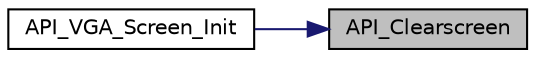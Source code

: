 digraph "API_Clearscreen"
{
 // LATEX_PDF_SIZE
  edge [fontname="Helvetica",fontsize="10",labelfontname="Helvetica",labelfontsize="10"];
  node [fontname="Helvetica",fontsize="10",shape=record];
  rankdir="RL";
  Node1 [label="API_Clearscreen",height=0.2,width=0.4,color="black", fillcolor="grey75", style="filled", fontcolor="black",tooltip="This function clears the screen."];
  Node1 -> Node2 [dir="back",color="midnightblue",fontsize="10",style="solid",fontname="Helvetica"];
  Node2 [label="API_VGA_Screen_Init",height=0.2,width=0.4,color="black", fillcolor="white", style="filled",URL="$_v_g_a__core_8h.html#ade692319ed4167a35485f514039feae8",tooltip="Global Function call."];
}
